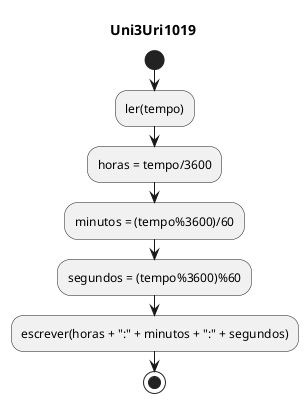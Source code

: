 @startuml Uni3Uri1019
	title Uni3Uri1019
	start
	:ler(tempo);
	:horas = tempo/3600;
	:minutos = (tempo%3600)/60;
	:segundos = (tempo%3600)%60;
	:escrever(horas + ":" + minutos + ":" + segundos);
	stop
@enduml
